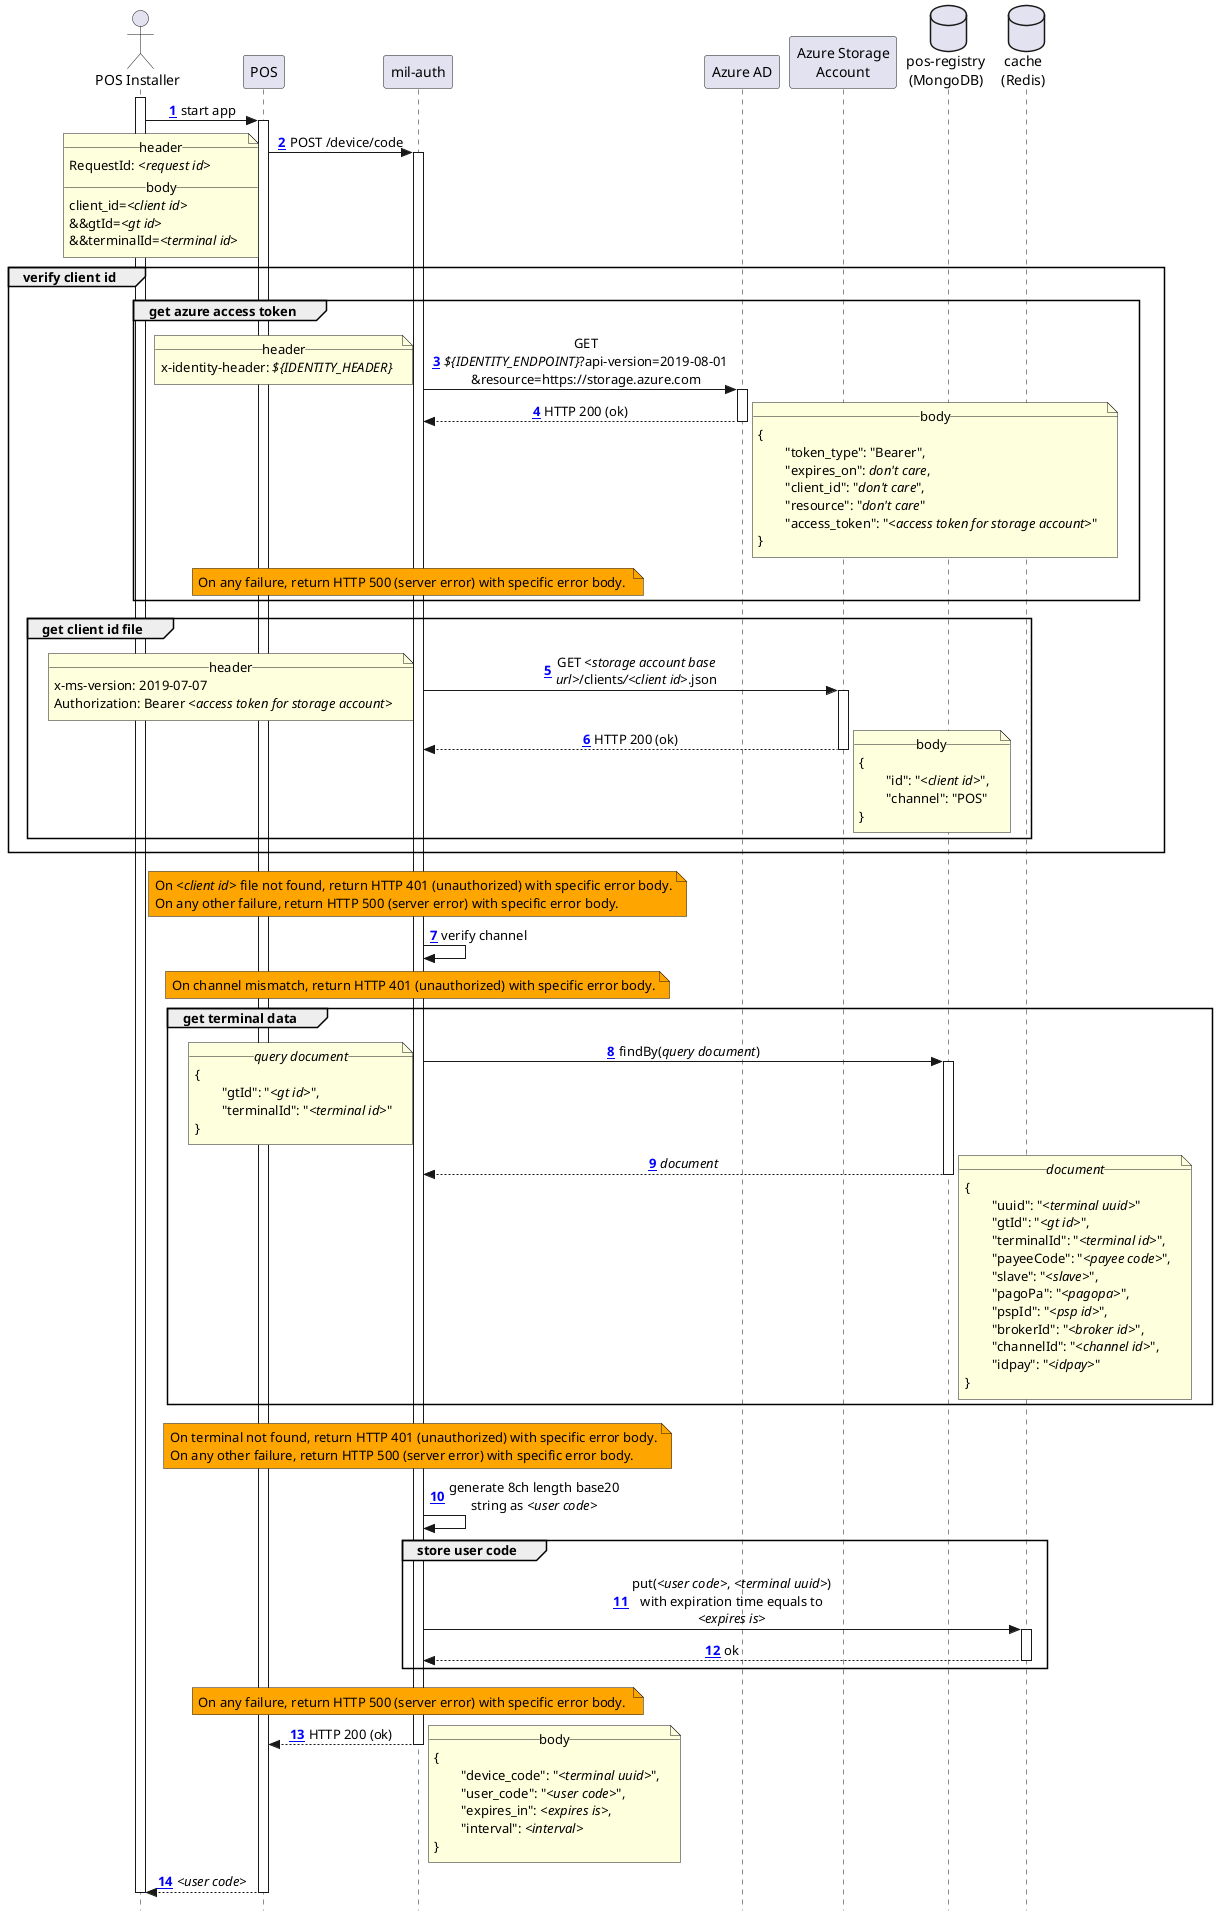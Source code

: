 @startuml
!pragma teoz true
skinparam style strictuml
skinparam maxMessageSize 200
skinparam shadowing false
skinparam sequenceMessageAlign center
autonumber "<font color='blue'><b><u>##</u></b></font>"

actor "POS Installer" as installer
participant "POS" as pos
participant "mil-auth" as mil
participant "Azure AD" as azure_ad
participant "Azure Storage\nAccount" as azure_st
database "pos-registry\n(MongoDB)" as registry
database "cache\n(Redis)" as cache

activate installer

installer -> pos ++ : start app

pos -> mil ++ : POST /device/code
	note left
		__header__
		RequestId: //<request id>//
		__body__
		client_id=//<client id>//
		&&gtId=//<gt id>//
		&&terminalId=//<terminal id>//
	end note

group verify client id
	group get azure access token
		mil -> azure_ad ++ : GET //${IDENTITY_ENDPOINT}//?api-version=2019-08-01\n&resource=https://storage.azure.com
			note left
				__header__
				x-identity-header: //${IDENTITY_HEADER}//
			end note

		azure_ad --> mil -- : HTTP 200 (ok) 
			note right
				__body__
				{
					"token_type": "Bearer",
					"expires_on": //don't care//,
					"client_id": "//don't care//",
					"resource": "//don't care//"
					"access_token": "//<access token for storage account>//"
				}
			end note

		note over mil #Orange
			On any failure, return HTTP 500 (server error) with specific error body. 
		end note
	end

	group get client id file
		mil -> azure_st ++ : GET //<storage account base url>///clients///<client id>//.json
			note left
				__header__
				x-ms-version: 2019-07-07
				Authorization: Bearer //<access token for storage account>//
			end note

		azure_st --> mil -- : HTTP 200 (ok)
			note right
				__body__
				{
					"id": "//<client id>//",
					"channel": "POS"
				}
			end note
	end
end

note over mil #Orange
	On //<client id>// file not found, return HTTP 401 (unauthorized) with specific error body.
	On any other failure, return HTTP 500 (server error) with specific error body. 
end note

mil -> mil : verify channel

note over mil #Orange
	On channel mismatch, return HTTP 401 (unauthorized) with specific error body.
end note

group get terminal data
	mil -> registry ++ : findBy(//query document//)
		note left
			__//query document//__
			{
				"gtId": "//<gt id>//",
				"terminalId": "//<terminal id>//"
			}
		end note

	registry --> mil -- : //document//
		note right
			__//document//__
			{
				"uuid": "//<terminal uuid>//"
				"gtId": "//<gt id>//",
				"terminalId": "//<terminal id>//",
				"payeeCode": "//<payee code>//",
				"slave": "//<slave>//",
				"pagoPa": "//<pagopa>//",
				"pspId": "//<psp id>//",
				"brokerId": "//<broker id>//",
				"channelId": "//<channel id>//",
				"idpay": "//<idpay>//"
			}
		end note
end
	
note over mil #Orange
	On terminal not found, return HTTP 401 (unauthorized) with specific error body.
	On any other failure, return HTTP 500 (server error) with specific error body. 
end note
	
mil -> mil : generate 8ch length base20 string as //<user code>//

group store user code
	mil -> cache ++ : put(//<user code>//, //<terminal uuid>//) with expiration time equals to //<expires is>//
	cache --> mil -- : ok
end

note over mil #Orange
	On any failure, return HTTP 500 (server error) with specific error body. 
end note

mil --> pos -- : HTTP 200 (ok)
	note right
		__body__
		{
			"device_code": "//<terminal uuid>//",
			"user_code": "//<user code>//",
			"expires_in": //<expires is>//,
			"interval": //<interval>//
		}
		end note

pos --> installer --: //<user code>//

deactivate installer
@enduml